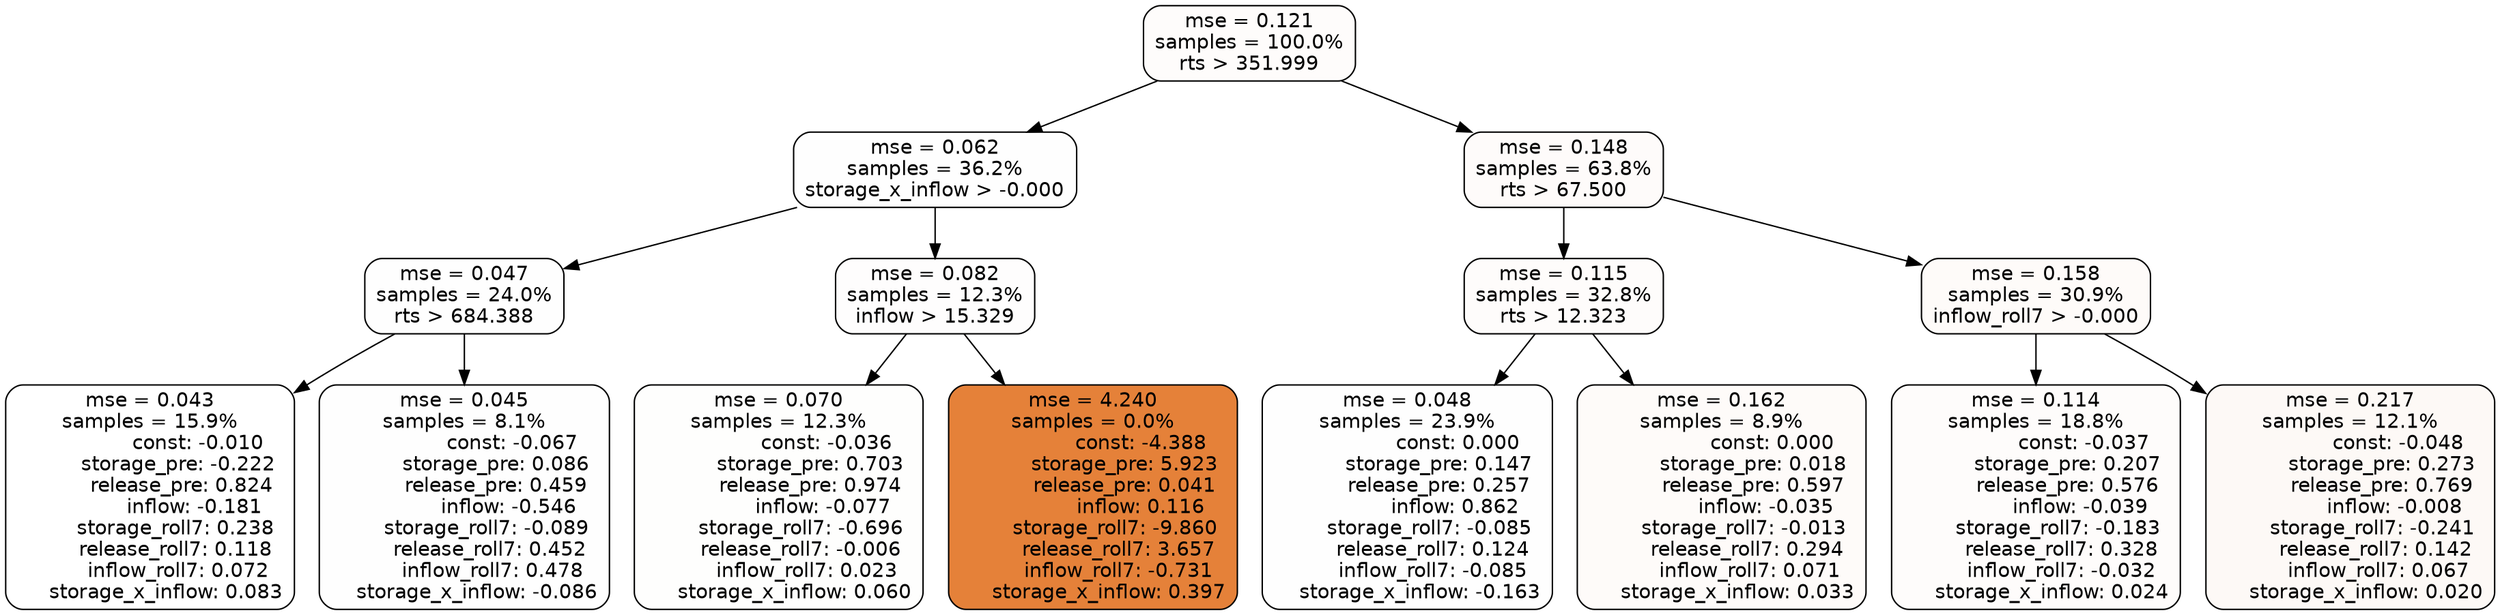 digraph tree {
node [shape=rectangle, style="filled, rounded", color="black", fontname=helvetica] ;
edge [fontname=helvetica] ;
	"0" [label="mse = 0.121
samples = 100.0%
rts > 351.999", fillcolor="#fefcfb"]
	"8" [label="mse = 0.062
samples = 36.2%
storage_x_inflow > -0.000", fillcolor="#fefefe"]
	"1" [label="mse = 0.148
samples = 63.8%
rts > 67.500", fillcolor="#fefbfa"]
	"9" [label="mse = 0.047
samples = 24.0%
rts > 684.388", fillcolor="#fefefe"]
	"12" [label="mse = 0.082
samples = 12.3%
inflow > 15.329", fillcolor="#fefdfd"]
	"2" [label="mse = 0.115
samples = 32.8%
rts > 12.323", fillcolor="#fefcfb"]
	"5" [label="mse = 0.158
samples = 30.9%
inflow_roll7 > -0.000", fillcolor="#fefbf9"]
	"11" [label="mse = 0.043
samples = 15.9%
               const: -0.010
         storage_pre: -0.222
          release_pre: 0.824
              inflow: -0.181
        storage_roll7: 0.238
        release_roll7: 0.118
         inflow_roll7: 0.072
     storage_x_inflow: 0.083", fillcolor="#ffffff"]
	"10" [label="mse = 0.045
samples = 8.1%
               const: -0.067
          storage_pre: 0.086
          release_pre: 0.459
              inflow: -0.546
       storage_roll7: -0.089
        release_roll7: 0.452
         inflow_roll7: 0.478
    storage_x_inflow: -0.086", fillcolor="#fefefe"]
	"13" [label="mse = 0.070
samples = 12.3%
               const: -0.036
          storage_pre: 0.703
          release_pre: 0.974
              inflow: -0.077
       storage_roll7: -0.696
       release_roll7: -0.006
         inflow_roll7: 0.023
     storage_x_inflow: 0.060", fillcolor="#fefefd"]
	"14" [label="mse = 4.240
samples = 0.0%
               const: -4.388
          storage_pre: 5.923
          release_pre: 0.041
               inflow: 0.116
       storage_roll7: -9.860
        release_roll7: 3.657
        inflow_roll7: -0.731
     storage_x_inflow: 0.397", fillcolor="#e58139"]
	"3" [label="mse = 0.048
samples = 23.9%
                const: 0.000
          storage_pre: 0.147
          release_pre: 0.257
               inflow: 0.862
       storage_roll7: -0.085
        release_roll7: 0.124
        inflow_roll7: -0.085
    storage_x_inflow: -0.163", fillcolor="#fefefe"]
	"4" [label="mse = 0.162
samples = 8.9%
                const: 0.000
          storage_pre: 0.018
          release_pre: 0.597
              inflow: -0.035
       storage_roll7: -0.013
        release_roll7: 0.294
         inflow_roll7: 0.071
     storage_x_inflow: 0.033", fillcolor="#fefbf9"]
	"6" [label="mse = 0.114
samples = 18.8%
               const: -0.037
          storage_pre: 0.207
          release_pre: 0.576
              inflow: -0.039
       storage_roll7: -0.183
        release_roll7: 0.328
        inflow_roll7: -0.032
     storage_x_inflow: 0.024", fillcolor="#fefcfb"]
	"7" [label="mse = 0.217
samples = 12.1%
               const: -0.048
          storage_pre: 0.273
          release_pre: 0.769
              inflow: -0.008
       storage_roll7: -0.241
        release_roll7: 0.142
         inflow_roll7: 0.067
     storage_x_inflow: 0.020", fillcolor="#fdf9f6"]

	"0" -> "1"
	"0" -> "8"
	"8" -> "9"
	"8" -> "12"
	"1" -> "2"
	"1" -> "5"
	"9" -> "10"
	"9" -> "11"
	"12" -> "13"
	"12" -> "14"
	"2" -> "3"
	"2" -> "4"
	"5" -> "6"
	"5" -> "7"
}